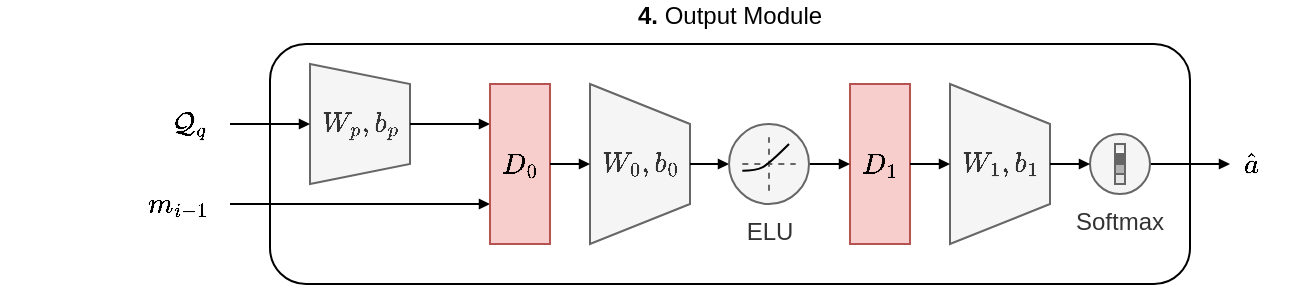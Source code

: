 <mxfile version="14.1.2" type="github">
  <diagram id="DTr5TzhJc7Mo3Jtl7aWu" name="Page-1">
    <mxGraphModel dx="1262" dy="773" grid="1" gridSize="10" guides="1" tooltips="1" connect="1" arrows="1" fold="1" page="1" pageScale="1" pageWidth="827" pageHeight="1169" math="1" shadow="0">
      <root>
        <mxCell id="0" />
        <mxCell id="1" parent="0" />
        <mxCell id="5LrO9uCOD_D74uFUd5fg-33" value="&lt;b&gt;4.&amp;nbsp;&lt;/b&gt;Output Module" style="rounded=1;whiteSpace=wrap;html=1;fillColor=none;labelPosition=center;verticalLabelPosition=top;align=center;verticalAlign=bottom;spacingTop=0;spacingBottom=5;" parent="1" vertex="1">
          <mxGeometry x="140" y="200" width="460" height="120" as="geometry" />
        </mxCell>
        <mxCell id="5LrO9uCOD_D74uFUd5fg-47" value="$$\hat{a}$$" style="edgeStyle=none;rounded=1;orthogonalLoop=1;jettySize=auto;html=1;startArrow=block;startFill=1;startSize=3;endArrow=none;endFill=0;endSize=3;strokeColor=#000000;strokeWidth=1;fontSize=12;labelBackgroundColor=none;labelPosition=center;verticalLabelPosition=middle;align=center;verticalAlign=middle;entryX=1;entryY=0.5;entryDx=0;entryDy=0;" parent="1" target="5LrO9uCOD_D74uFUd5fg-91" edge="1">
          <mxGeometry as="geometry">
            <mxPoint x="585" y="259.5" as="targetPoint" />
            <mxPoint x="620" y="260" as="sourcePoint" />
            <mxPoint x="30" as="offset" />
          </mxGeometry>
        </mxCell>
        <mxCell id="5LrO9uCOD_D74uFUd5fg-60" value="$$W_p, b_p$$" style="shape=trapezoid;perimeter=trapezoidPerimeter;whiteSpace=wrap;html=1;fixedSize=1;direction=south;fillColor=#f5f5f5;strokeColor=#666666;fontColor=#333333;size=10;" parent="1" vertex="1">
          <mxGeometry x="160" y="210" width="50" height="60" as="geometry" />
        </mxCell>
        <mxCell id="5LrO9uCOD_D74uFUd5fg-65" value="$$m_{i-1}$$" style="edgeStyle=none;rounded=1;orthogonalLoop=1;jettySize=auto;html=1;startArrow=block;startFill=1;startSize=3;endArrow=none;endFill=0;endSize=3;strokeColor=#000000;strokeWidth=1;fontSize=12;labelBackgroundColor=none;labelPosition=left;verticalLabelPosition=middle;align=right;verticalAlign=middle;exitX=0;exitY=0.75;exitDx=0;exitDy=0;" parent="1" source="5LrO9uCOD_D74uFUd5fg-73" edge="1">
          <mxGeometry as="geometry">
            <mxPoint x="120" y="280" as="targetPoint" />
            <mxPoint x="230" y="280" as="sourcePoint" />
            <mxPoint x="-75" as="offset" />
          </mxGeometry>
        </mxCell>
        <mxCell id="5LrO9uCOD_D74uFUd5fg-66" value="$$\mathcal{Q}_q$$" style="edgeStyle=none;rounded=1;orthogonalLoop=1;jettySize=auto;html=1;startArrow=block;startFill=1;startSize=3;endArrow=none;endFill=0;endSize=3;strokeColor=#000000;strokeWidth=1;fontSize=12;labelBackgroundColor=none;labelPosition=left;verticalLabelPosition=middle;align=right;verticalAlign=middle;exitX=0.5;exitY=1;exitDx=0;exitDy=0;" parent="1" source="5LrO9uCOD_D74uFUd5fg-60" edge="1">
          <mxGeometry as="geometry">
            <mxPoint x="120" y="240" as="targetPoint" />
            <mxPoint x="160" y="230" as="sourcePoint" />
            <mxPoint x="-30" as="offset" />
          </mxGeometry>
        </mxCell>
        <mxCell id="5LrO9uCOD_D74uFUd5fg-69" value="" style="edgeStyle=none;rounded=1;orthogonalLoop=1;jettySize=auto;html=1;startArrow=block;startFill=1;startSize=3;endArrow=none;endFill=0;endSize=3;strokeColor=#000000;strokeWidth=1;fontSize=12;entryX=0.5;entryY=0;entryDx=0;entryDy=0;exitX=0;exitY=0.25;exitDx=0;exitDy=0;labelPosition=center;verticalLabelPosition=top;align=center;verticalAlign=bottom;labelBackgroundColor=none;" parent="1" source="5LrO9uCOD_D74uFUd5fg-73" target="5LrO9uCOD_D74uFUd5fg-60" edge="1">
          <mxGeometry as="geometry">
            <mxPoint x="550" y="270" as="targetPoint" />
            <mxPoint x="230" y="240" as="sourcePoint" />
            <mxPoint y="10" as="offset" />
          </mxGeometry>
        </mxCell>
        <mxCell id="5LrO9uCOD_D74uFUd5fg-70" value="$$W_0,b_0$$" style="shape=trapezoid;perimeter=trapezoidPerimeter;whiteSpace=wrap;html=1;fixedSize=1;direction=south;fillColor=#f5f5f5;strokeColor=#666666;fontColor=#333333;" parent="1" vertex="1">
          <mxGeometry x="300" y="220" width="50" height="80" as="geometry" />
        </mxCell>
        <mxCell id="5LrO9uCOD_D74uFUd5fg-73" value="$$D_0$$" style="rounded=0;whiteSpace=wrap;html=1;fillColor=#f8cecc;fontSize=12;strokeColor=#b85450;" parent="1" vertex="1">
          <mxGeometry x="250" y="220" width="30" height="80" as="geometry" />
        </mxCell>
        <mxCell id="5LrO9uCOD_D74uFUd5fg-74" style="edgeStyle=none;rounded=1;orthogonalLoop=1;jettySize=auto;html=1;startArrow=block;startFill=1;startSize=3;endArrow=none;endFill=0;endSize=3;strokeColor=#000000;strokeWidth=1;fontSize=8;entryX=1;entryY=0.5;entryDx=0;entryDy=0;exitX=0.5;exitY=1;exitDx=0;exitDy=0;" parent="1" source="5LrO9uCOD_D74uFUd5fg-70" target="5LrO9uCOD_D74uFUd5fg-73" edge="1">
          <mxGeometry x="-65" y="159" as="geometry">
            <mxPoint x="220" y="250" as="targetPoint" />
            <mxPoint x="300" y="260" as="sourcePoint" />
          </mxGeometry>
        </mxCell>
        <mxCell id="5LrO9uCOD_D74uFUd5fg-82" value="$$W_1,b_1$$" style="shape=trapezoid;perimeter=trapezoidPerimeter;whiteSpace=wrap;html=1;fixedSize=1;direction=south;fillColor=#f5f5f5;strokeColor=#666666;fontColor=#333333;" parent="1" vertex="1">
          <mxGeometry x="480" y="220" width="50" height="80" as="geometry" />
        </mxCell>
        <mxCell id="5LrO9uCOD_D74uFUd5fg-83" value="$$D_1$$" style="rounded=0;whiteSpace=wrap;html=1;fillColor=#f8cecc;fontSize=12;strokeColor=#b85450;" parent="1" vertex="1">
          <mxGeometry x="430" y="220" width="30" height="80" as="geometry" />
        </mxCell>
        <mxCell id="5LrO9uCOD_D74uFUd5fg-85" style="edgeStyle=none;rounded=1;orthogonalLoop=1;jettySize=auto;html=1;startArrow=block;startFill=1;startSize=3;endArrow=none;endFill=0;endSize=3;strokeColor=#000000;strokeWidth=1;fontSize=8;entryX=0.5;entryY=0;entryDx=0;entryDy=0;exitX=0;exitY=0.5;exitDx=0;exitDy=0;" parent="1" source="u5gKyDJOYuqHdPGIhYjo-2" target="5LrO9uCOD_D74uFUd5fg-70" edge="1">
          <mxGeometry x="-45" y="179" as="geometry">
            <mxPoint x="240" y="400" as="targetPoint" />
            <mxPoint x="370" y="260" as="sourcePoint" />
          </mxGeometry>
        </mxCell>
        <mxCell id="5LrO9uCOD_D74uFUd5fg-86" style="edgeStyle=none;rounded=1;orthogonalLoop=1;jettySize=auto;html=1;startArrow=block;startFill=1;startSize=3;endArrow=none;endFill=0;endSize=3;strokeColor=#000000;strokeWidth=1;fontSize=8;entryX=1;entryY=0.5;entryDx=0;entryDy=0;exitX=0;exitY=0.5;exitDx=0;exitDy=0;" parent="1" source="5LrO9uCOD_D74uFUd5fg-83" target="u5gKyDJOYuqHdPGIhYjo-2" edge="1">
          <mxGeometry x="-45" y="179" as="geometry">
            <mxPoint x="410" y="260" as="targetPoint" />
            <mxPoint x="280" y="420" as="sourcePoint" />
          </mxGeometry>
        </mxCell>
        <mxCell id="5LrO9uCOD_D74uFUd5fg-87" style="edgeStyle=none;rounded=1;orthogonalLoop=1;jettySize=auto;html=1;startArrow=block;startFill=1;startSize=3;endArrow=none;endFill=0;endSize=3;strokeColor=#000000;strokeWidth=1;fontSize=8;entryX=1;entryY=0.5;entryDx=0;entryDy=0;exitX=0.5;exitY=1;exitDx=0;exitDy=0;" parent="1" source="5LrO9uCOD_D74uFUd5fg-82" target="5LrO9uCOD_D74uFUd5fg-83" edge="1">
          <mxGeometry x="-45" y="179" as="geometry">
            <mxPoint x="240" y="400" as="targetPoint" />
            <mxPoint x="280" y="420" as="sourcePoint" />
          </mxGeometry>
        </mxCell>
        <mxCell id="5LrO9uCOD_D74uFUd5fg-91" value="Softmax" style="ellipse;whiteSpace=wrap;html=1;fillColor=#f5f5f5;fontSize=12;strokeColor=#666666;fontColor=#333333;labelPosition=center;verticalLabelPosition=bottom;align=center;verticalAlign=top;" parent="1" vertex="1">
          <mxGeometry x="550" y="245" width="30" height="30" as="geometry" />
        </mxCell>
        <mxCell id="5LrO9uCOD_D74uFUd5fg-92" style="edgeStyle=none;rounded=1;orthogonalLoop=1;jettySize=auto;html=1;startArrow=block;startFill=1;startSize=3;endArrow=none;endFill=0;endSize=3;strokeColor=#000000;strokeWidth=1;fontSize=8;entryX=0.5;entryY=0;entryDx=0;entryDy=0;exitX=0;exitY=0.5;exitDx=0;exitDy=0;" parent="1" source="5LrO9uCOD_D74uFUd5fg-91" target="5LrO9uCOD_D74uFUd5fg-82" edge="1">
          <mxGeometry x="-45" y="179" as="geometry">
            <mxPoint x="240" y="400" as="targetPoint" />
            <mxPoint x="280" y="420" as="sourcePoint" />
          </mxGeometry>
        </mxCell>
        <mxCell id="u5gKyDJOYuqHdPGIhYjo-15" value="" style="group" parent="1" vertex="1" connectable="0">
          <mxGeometry x="369.5" y="240" width="40" height="40" as="geometry" />
        </mxCell>
        <mxCell id="u5gKyDJOYuqHdPGIhYjo-2" value="ELU" style="ellipse;whiteSpace=wrap;html=1;fillColor=#f5f5f5;fontSize=12;strokeColor=#666666;fontColor=#333333;labelPosition=center;verticalLabelPosition=bottom;align=center;verticalAlign=top;" parent="u5gKyDJOYuqHdPGIhYjo-15" vertex="1">
          <mxGeometry width="40" height="40" as="geometry" />
        </mxCell>
        <mxCell id="u5gKyDJOYuqHdPGIhYjo-14" value="" style="group" parent="u5gKyDJOYuqHdPGIhYjo-15" vertex="1" connectable="0">
          <mxGeometry x="6.667" y="6.667" width="26.667" height="26.667" as="geometry" />
        </mxCell>
        <mxCell id="u5gKyDJOYuqHdPGIhYjo-10" value="" style="endArrow=none;dashed=1;html=1;fillColor=#f5f5f5;strokeColor=#666666;" parent="u5gKyDJOYuqHdPGIhYjo-14" edge="1">
          <mxGeometry width="33.333" height="33.333" as="geometry">
            <mxPoint y="13.333" as="sourcePoint" />
            <mxPoint x="26.667" y="13.333" as="targetPoint" />
          </mxGeometry>
        </mxCell>
        <mxCell id="u5gKyDJOYuqHdPGIhYjo-11" value="" style="endArrow=none;dashed=1;html=1;fillColor=#f5f5f5;strokeColor=#666666;" parent="u5gKyDJOYuqHdPGIhYjo-14" edge="1">
          <mxGeometry width="33.333" height="33.333" as="geometry">
            <mxPoint x="13.333" y="26.667" as="sourcePoint" />
            <mxPoint x="13.333" as="targetPoint" />
          </mxGeometry>
        </mxCell>
        <mxCell id="u5gKyDJOYuqHdPGIhYjo-8" value="" style="endArrow=none;html=1;endFill=0;curved=1;" parent="u5gKyDJOYuqHdPGIhYjo-14" edge="1">
          <mxGeometry width="33.333" height="33.333" as="geometry">
            <mxPoint y="16.667" as="sourcePoint" />
            <mxPoint x="23.333" y="3.333" as="targetPoint" />
            <Array as="points">
              <mxPoint x="6.667" y="16.667" />
              <mxPoint x="13.333" y="13.333" />
            </Array>
          </mxGeometry>
        </mxCell>
        <mxCell id="u5gKyDJOYuqHdPGIhYjo-24" value="" style="group" parent="1" vertex="1" connectable="0">
          <mxGeometry x="562.5" y="250" width="5" height="20" as="geometry" />
        </mxCell>
        <mxCell id="u5gKyDJOYuqHdPGIhYjo-18" value="" style="rect;whiteSpace=wrap;html=1;strokeColor=#666666;labelPosition=left;verticalLabelPosition=middle;align=right;verticalAlign=middle;spacingRight=10;fontStyle=2;fontColor=#333333;gradientColor=#ffffff;fillColor=#E6E6E6;" parent="u5gKyDJOYuqHdPGIhYjo-24" vertex="1">
          <mxGeometry width="5" height="5" as="geometry" />
        </mxCell>
        <mxCell id="u5gKyDJOYuqHdPGIhYjo-19" value="" style="rect;whiteSpace=wrap;html=1;strokeColor=#666666;labelPosition=left;verticalLabelPosition=middle;align=right;verticalAlign=middle;spacingRight=10;fontStyle=2;fontColor=#333333;fillColor=#666666;" parent="u5gKyDJOYuqHdPGIhYjo-24" vertex="1">
          <mxGeometry y="5" width="5" height="5" as="geometry" />
        </mxCell>
        <mxCell id="u5gKyDJOYuqHdPGIhYjo-20" value="" style="rect;whiteSpace=wrap;html=1;strokeColor=#666666;labelPosition=left;verticalLabelPosition=middle;align=right;verticalAlign=middle;spacingRight=10;fontStyle=2;fontColor=#333333;fillColor=#B3B3B3;" parent="u5gKyDJOYuqHdPGIhYjo-24" vertex="1">
          <mxGeometry y="10" width="5" height="5" as="geometry" />
        </mxCell>
        <mxCell id="u5gKyDJOYuqHdPGIhYjo-21" value="" style="rect;whiteSpace=wrap;html=1;strokeColor=#666666;labelPosition=left;verticalLabelPosition=middle;align=right;verticalAlign=middle;spacingRight=10;fontStyle=2;fontColor=#333333;fillColor=#E6E6E6;" parent="u5gKyDJOYuqHdPGIhYjo-24" vertex="1">
          <mxGeometry y="15" width="5" height="5" as="geometry" />
        </mxCell>
      </root>
    </mxGraphModel>
  </diagram>
</mxfile>
